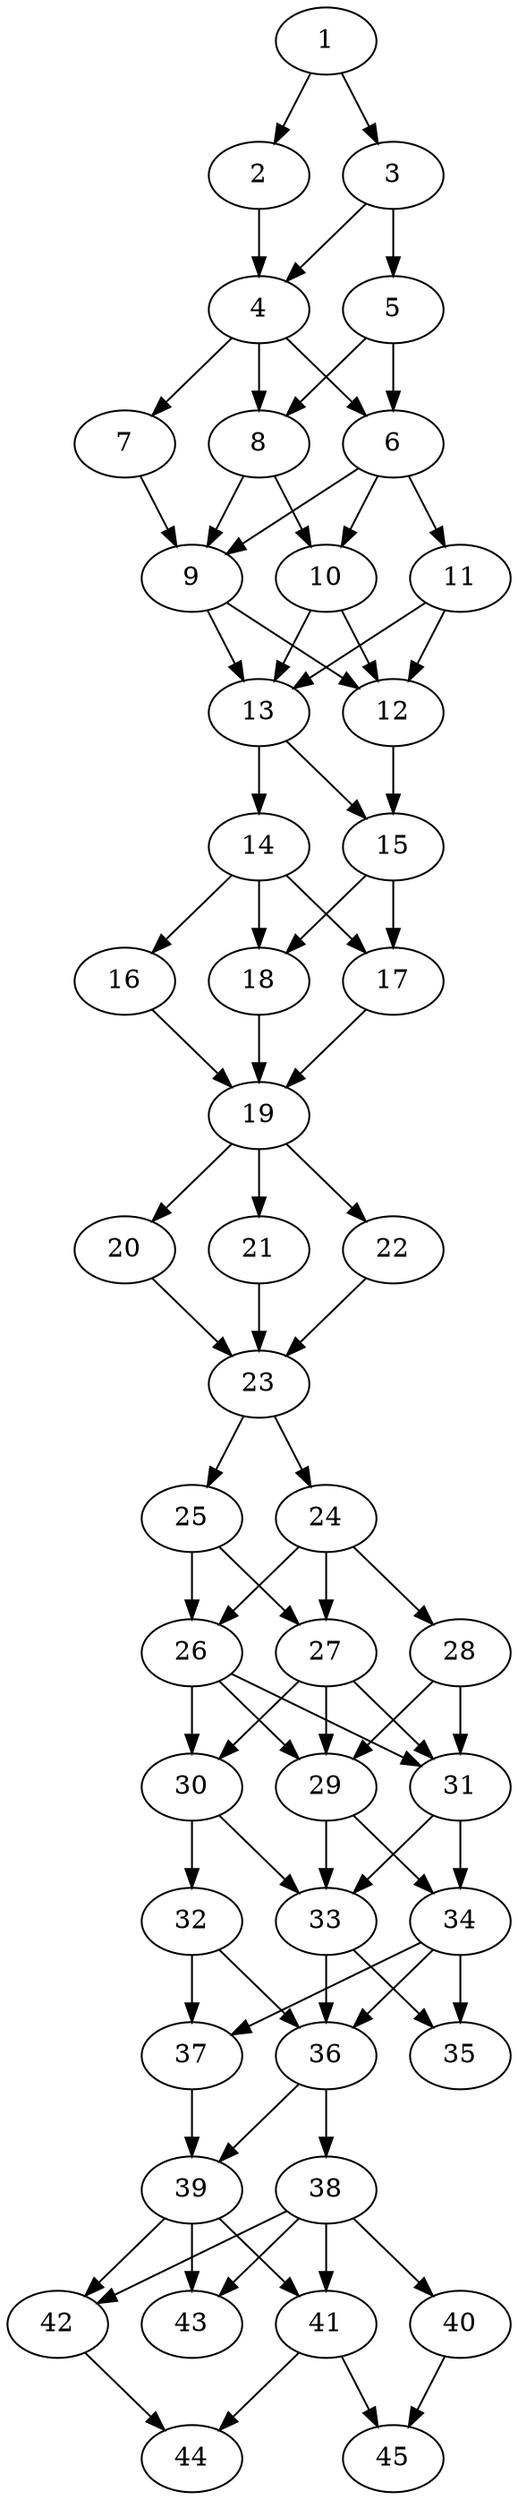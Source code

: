 // DAG automatically generated by daggen at Thu Oct  3 14:07:25 2019
// ./daggen --dot -n 45 --ccr 0.3 --fat 0.3 --regular 0.5 --density 0.9 --mindata 5242880 --maxdata 52428800 
digraph G {
  1 [size="162191360", alpha="0.07", expect_size="48657408"] 
  1 -> 2 [size ="48657408"]
  1 -> 3 [size ="48657408"]
  2 [size="86807893", alpha="0.13", expect_size="26042368"] 
  2 -> 4 [size ="26042368"]
  3 [size="119650987", alpha="0.19", expect_size="35895296"] 
  3 -> 4 [size ="35895296"]
  3 -> 5 [size ="35895296"]
  4 [size="32013653", alpha="0.12", expect_size="9604096"] 
  4 -> 6 [size ="9604096"]
  4 -> 7 [size ="9604096"]
  4 -> 8 [size ="9604096"]
  5 [size="55009280", alpha="0.00", expect_size="16502784"] 
  5 -> 6 [size ="16502784"]
  5 -> 8 [size ="16502784"]
  6 [size="141940053", alpha="0.09", expect_size="42582016"] 
  6 -> 9 [size ="42582016"]
  6 -> 10 [size ="42582016"]
  6 -> 11 [size ="42582016"]
  7 [size="36133547", alpha="0.11", expect_size="10840064"] 
  7 -> 9 [size ="10840064"]
  8 [size="147220480", alpha="0.01", expect_size="44166144"] 
  8 -> 9 [size ="44166144"]
  8 -> 10 [size ="44166144"]
  9 [size="105915733", alpha="0.11", expect_size="31774720"] 
  9 -> 12 [size ="31774720"]
  9 -> 13 [size ="31774720"]
  10 [size="62924800", alpha="0.09", expect_size="18877440"] 
  10 -> 12 [size ="18877440"]
  10 -> 13 [size ="18877440"]
  11 [size="120077653", alpha="0.06", expect_size="36023296"] 
  11 -> 12 [size ="36023296"]
  11 -> 13 [size ="36023296"]
  12 [size="21248000", alpha="0.19", expect_size="6374400"] 
  12 -> 15 [size ="6374400"]
  13 [size="124108800", alpha="0.13", expect_size="37232640"] 
  13 -> 14 [size ="37232640"]
  13 -> 15 [size ="37232640"]
  14 [size="117063680", alpha="0.15", expect_size="35119104"] 
  14 -> 16 [size ="35119104"]
  14 -> 17 [size ="35119104"]
  14 -> 18 [size ="35119104"]
  15 [size="54446080", alpha="0.03", expect_size="16333824"] 
  15 -> 17 [size ="16333824"]
  15 -> 18 [size ="16333824"]
  16 [size="58064213", alpha="0.03", expect_size="17419264"] 
  16 -> 19 [size ="17419264"]
  17 [size="129365333", alpha="0.20", expect_size="38809600"] 
  17 -> 19 [size ="38809600"]
  18 [size="56900267", alpha="0.16", expect_size="17070080"] 
  18 -> 19 [size ="17070080"]
  19 [size="60842667", alpha="0.03", expect_size="18252800"] 
  19 -> 20 [size ="18252800"]
  19 -> 21 [size ="18252800"]
  19 -> 22 [size ="18252800"]
  20 [size="149456213", alpha="0.14", expect_size="44836864"] 
  20 -> 23 [size ="44836864"]
  21 [size="59545600", alpha="0.04", expect_size="17863680"] 
  21 -> 23 [size ="17863680"]
  22 [size="108090027", alpha="0.03", expect_size="32427008"] 
  22 -> 23 [size ="32427008"]
  23 [size="98174293", alpha="0.14", expect_size="29452288"] 
  23 -> 24 [size ="29452288"]
  23 -> 25 [size ="29452288"]
  24 [size="41072640", alpha="0.08", expect_size="12321792"] 
  24 -> 26 [size ="12321792"]
  24 -> 27 [size ="12321792"]
  24 -> 28 [size ="12321792"]
  25 [size="160491520", alpha="0.06", expect_size="48147456"] 
  25 -> 26 [size ="48147456"]
  25 -> 27 [size ="48147456"]
  26 [size="30655147", alpha="0.20", expect_size="9196544"] 
  26 -> 29 [size ="9196544"]
  26 -> 30 [size ="9196544"]
  26 -> 31 [size ="9196544"]
  27 [size="57548800", alpha="0.16", expect_size="17264640"] 
  27 -> 29 [size ="17264640"]
  27 -> 30 [size ="17264640"]
  27 -> 31 [size ="17264640"]
  28 [size="55101440", alpha="0.09", expect_size="16530432"] 
  28 -> 29 [size ="16530432"]
  28 -> 31 [size ="16530432"]
  29 [size="24477013", alpha="0.13", expect_size="7343104"] 
  29 -> 33 [size ="7343104"]
  29 -> 34 [size ="7343104"]
  30 [size="49203200", alpha="0.03", expect_size="14760960"] 
  30 -> 32 [size ="14760960"]
  30 -> 33 [size ="14760960"]
  31 [size="163184640", alpha="0.06", expect_size="48955392"] 
  31 -> 33 [size ="48955392"]
  31 -> 34 [size ="48955392"]
  32 [size="39284053", alpha="0.10", expect_size="11785216"] 
  32 -> 36 [size ="11785216"]
  32 -> 37 [size ="11785216"]
  33 [size="61405867", alpha="0.07", expect_size="18421760"] 
  33 -> 35 [size ="18421760"]
  33 -> 36 [size ="18421760"]
  34 [size="174434987", alpha="0.16", expect_size="52330496"] 
  34 -> 35 [size ="52330496"]
  34 -> 36 [size ="52330496"]
  34 -> 37 [size ="52330496"]
  35 [size="78342827", alpha="0.11", expect_size="23502848"] 
  36 [size="125235200", alpha="0.10", expect_size="37570560"] 
  36 -> 38 [size ="37570560"]
  36 -> 39 [size ="37570560"]
  37 [size="125006507", alpha="0.04", expect_size="37501952"] 
  37 -> 39 [size ="37501952"]
  38 [size="96314027", alpha="0.03", expect_size="28894208"] 
  38 -> 40 [size ="28894208"]
  38 -> 41 [size ="28894208"]
  38 -> 42 [size ="28894208"]
  38 -> 43 [size ="28894208"]
  39 [size="168905387", alpha="0.07", expect_size="50671616"] 
  39 -> 41 [size ="50671616"]
  39 -> 42 [size ="50671616"]
  39 -> 43 [size ="50671616"]
  40 [size="116643840", alpha="0.08", expect_size="34993152"] 
  40 -> 45 [size ="34993152"]
  41 [size="142274560", alpha="0.14", expect_size="42682368"] 
  41 -> 44 [size ="42682368"]
  41 -> 45 [size ="42682368"]
  42 [size="33819307", alpha="0.12", expect_size="10145792"] 
  42 -> 44 [size ="10145792"]
  43 [size="109629440", alpha="0.00", expect_size="32888832"] 
  44 [size="161761280", alpha="0.12", expect_size="48528384"] 
  45 [size="132522667", alpha="0.01", expect_size="39756800"] 
}
